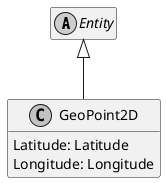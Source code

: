 ﻿@startuml
skinparam monochrome true
hide empty members

abstract class Entity {
}

Entity <|-- GeoPoint2D

class GeoPoint2D {
    Latitude: Latitude
    Longitude: Longitude
}

@enduml
